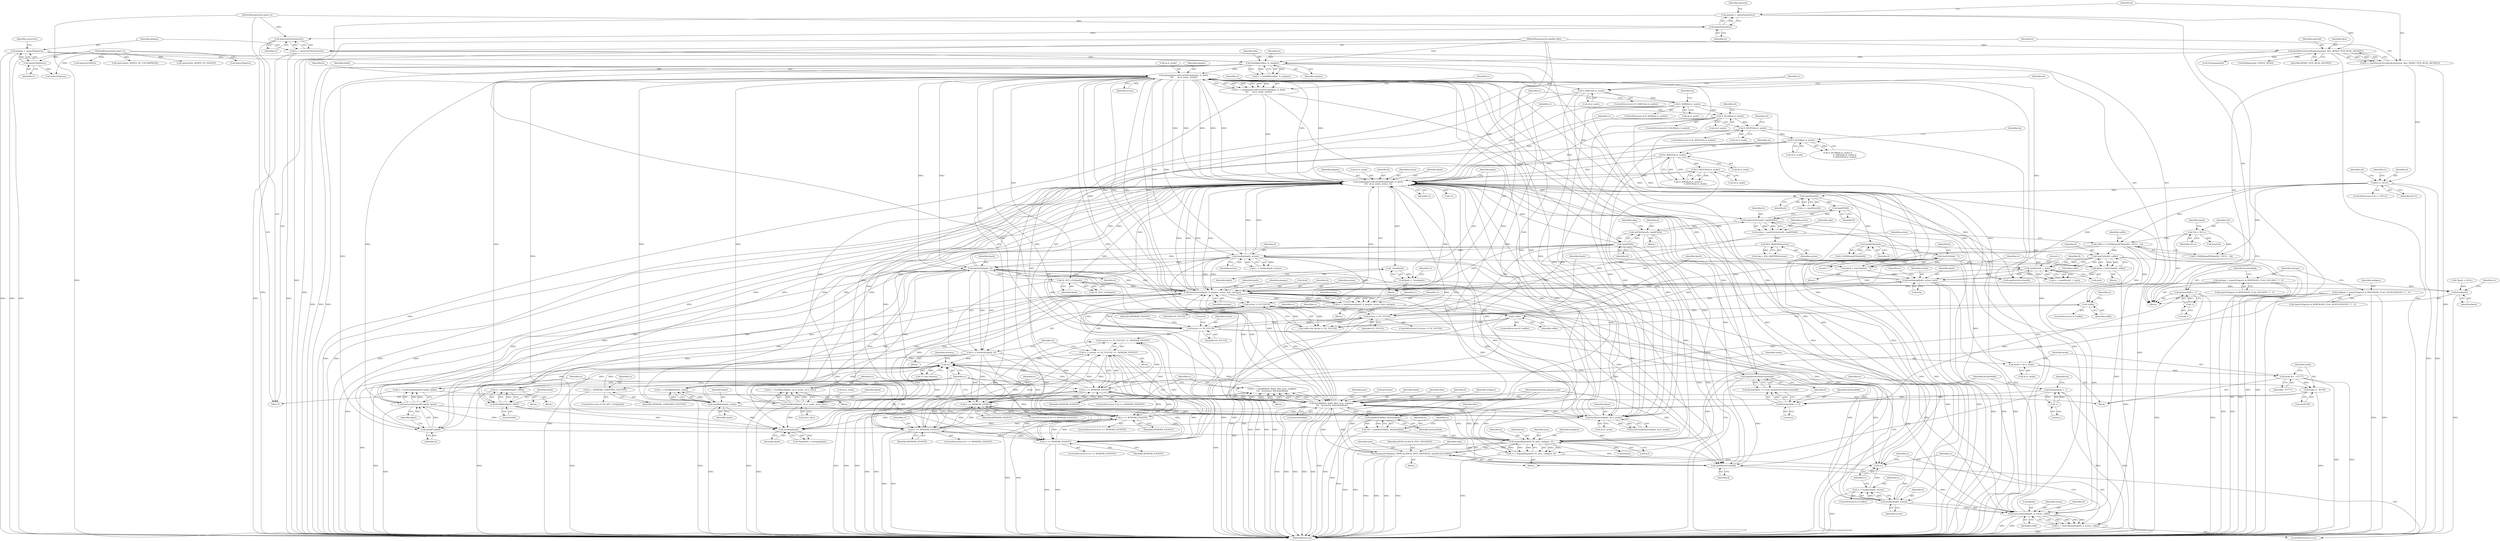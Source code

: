 digraph "0_rpm_404ef011c300207cdb1e531670384564aae04bdc_1@API" {
"1000588" [label="(Call,_free(fpath))"];
"1000577" [label="(Call,rpmpluginsCallFsmFilePost(plugins, fi, fpath,\n\t\t\t\t  sb.st_mode, action, rc))"];
"1000480" [label="(Call,fsmSetmeta(fpath, fi, plugins, action, &sb, nofcaps))"];
"1000288" [label="(Call,rpmpluginsCallFsmFilePre(plugins, fi, fpath,\n\t\t\t\t      sb.st_mode, action))"];
"1000211" [label="(Call,fsmMkdirs(files, fs, plugins))"];
"1000133" [label="(Call,rpmfiNewArchiveReader(payload, files, RPMFI_ITER_READ_ARCHIVE))"];
"1000126" [label="(Call,payload = rpmtePayload(te))"];
"1000128" [label="(Call,rpmtePayload(te))"];
"1000120" [label="(MethodParameterIn,rpmte te)"];
"1000121" [label="(MethodParameterIn,rpmfiles files)"];
"1000138" [label="(Call,fs = rpmteGetFileStates(te))"];
"1000140" [label="(Call,rpmteGetFileStates(te))"];
"1000143" [label="(Call,plugins = rpmtsPlugins(ts))"];
"1000145" [label="(Call,rpmtsPlugins(ts))"];
"1000119" [label="(MethodParameterIn,rpmts ts)"];
"1000273" [label="(Call,rpmfiStat(fi, 1, &sb))"];
"1000268" [label="(Call,fsmFsPath(fi, \"\"))"];
"1000250" [label="(Call,rpmfiFMode(fi))"];
"1000240" [label="(Call,rpmfiFX(fi))"];
"1000221" [label="(Call,rpmfiNext(fi))"];
"1000193" [label="(Call,fi == NULL)"];
"1000131" [label="(Call,fi = rpmfiNewArchiveReader(payload, files, RPMFI_ITER_READ_ARCHIVE))"];
"1000261" [label="(Call,fsmFsPath(fi, suffix))"];
"1000246" [label="(Call,suffix = S_ISDIR(rpmfiFMode(fi)) ? NULL : tid)"];
"1000184" [label="(Call,*tid = NULL)"];
"1000278" [label="(Call,fsmDebug(fpath, action, &sb))"];
"1000259" [label="(Call,fpath = fsmFsPath(fi, suffix))"];
"1000266" [label="(Call,fpath = fsmFsPath(fi, \"\"))"];
"1000255" [label="(Call,action != FA_TOUCH)"];
"1000244" [label="(Call,XFA_SKIPPING(action))"];
"1000236" [label="(Call,action = rpmfsGetAction(fs, rpmfiFX(fi)))"];
"1000238" [label="(Call,rpmfsGetAction(fs, rpmfiFX(fi)))"];
"1000304" [label="(Call,setFileState(fs, rpmfiFX(fi)))"];
"1000306" [label="(Call,rpmfiFX(fi))"];
"1000527" [label="(Call,action != FA_TOUCH)"];
"1000339" [label="(Call,action == FA_TOUCH)"];
"1000322" [label="(Call,fsmBackup(fi, action))"];
"1000393" [label="(Call,fsmMkdir(fpath, mode))"];
"1000331" [label="(Call,fsmVerify(fpath, fi))"];
"1000388" [label="(Call,mode |=  00700)"];
"1000385" [label="(Call,mode &= ~07777)"];
"1000380" [label="(Call,mode = sb.st_mode)"];
"1000369" [label="(Call,S_ISDIR(sb.st_mode))"];
"1000345" [label="(Call,S_ISREG(sb.st_mode))"];
"1000467" [label="(Call,IS_DEV_LOG(fpath))"];
"1000410" [label="(Call,fsmSymlink(rpmfiFLink(fi), fpath))"];
"1000411" [label="(Call,rpmfiFLink(fi))"];
"1000428" [label="(Call,fsmMkfifo(fpath, 0000))"];
"1000455" [label="(Call,fsmMknod(fpath, sb.st_mode, sb.st_rdev))"];
"1000439" [label="(Call,S_ISBLK(sb.st_mode))"];
"1000434" [label="(Call,S_ISCHR(sb.st_mode))"];
"1000416" [label="(Call,S_ISFIFO(sb.st_mode))"];
"1000398" [label="(Call,S_ISLNK(sb.st_mode))"];
"1000443" [label="(Call,S_ISSOCK(sb.st_mode))"];
"1000357" [label="(Call,fsmMkfile(fi, fpath, files, psm, nodigest,\n\t\t\t\t   &setmeta, &firsthardlink))"];
"1000500" [label="(Call,rpmfilesFN(files, firsthardlink))"];
"1000491" [label="(Call,firsthardlink >= 0)"];
"1000177" [label="(Call,firsthardlink = -1)"];
"1000179" [label="(Call,-1)"];
"1000511" [label="(Call,firsthardlink = -1)"];
"1000513" [label="(Call,-1)"];
"1000543" [label="(Call,rpmpsmNotify(psm, RPMCALLBACK_INST_PROGRESS, rpmfiArchiveTell(fi)))"];
"1000505" [label="(Call,expandRegular(fi, fn, psm, nodigest, 0))"];
"1000494" [label="(Call,rpmfiArchiveHasContent(fi))"];
"1000498" [label="(Call,*fn = rpmfilesFN(files, firsthardlink))"];
"1000122" [label="(MethodParameterIn,rpmpsm psm)"];
"1000157" [label="(Call,nodigest = (rpmtsFlags(ts) & RPMTRANS_FLAG_NOFILEDIGEST) ? 1 : 0)"];
"1000546" [label="(Call,rpmfiArchiveTell(fi))"];
"1000167" [label="(Call,nofcaps = (rpmtsFlags(ts) & RPMTRANS_FLAG_NOCAPS) ? 1 : 0)"];
"1000556" [label="(Call,fsmBackup(fi, action))"];
"1000564" [label="(Call,fsmCommit(&fpath, fi, action, suffix))"];
"1000326" [label="(Call,!suffix)"];
"1000317" [label="(Call,!suffix)"];
"1000533" [label="(Call,fsmRemove(fpath, sb.st_mode))"];
"1000575" [label="(Call,xstrdup(fpath))"];
"1000562" [label="(Call,rc = fsmCommit(&fpath, fi, action, suffix))"];
"1000286" [label="(Call,rc = rpmpluginsCallFsmFilePre(plugins, fi, fpath,\n\t\t\t\t      sb.st_mode, action))"];
"1000478" [label="(Call,rc = fsmSetmeta(fpath, fi, plugins, action, &sb, nofcaps))"];
"1000474" [label="(Call,!rc)"];
"1000355" [label="(Call,rc = fsmMkfile(fi, fpath, files, psm, nodigest,\n\t\t\t\t   &setmeta, &firsthardlink))"];
"1000375" [label="(Call,rc == RPMERR_ENOENT)"];
"1000329" [label="(Call,rc = fsmVerify(fpath, fi))"];
"1000336" [label="(Call,rc = (action == FA_TOUCH) ? 0 : RPMERR_ENOENT)"];
"1000351" [label="(Call,rc == RPMERR_ENOENT)"];
"1000422" [label="(Call,rc == RPMERR_ENOENT)"];
"1000404" [label="(Call,rc == RPMERR_ENOENT)"];
"1000449" [label="(Call,rc == RPMERR_ENOENT)"];
"1000426" [label="(Call,rc = fsmMkfifo(fpath, 0000))"];
"1000408" [label="(Call,rc = fsmSymlink(rpmfiFLink(fi), fpath))"];
"1000391" [label="(Call,rc = fsmMkdir(fpath, mode))"];
"1000469" [label="(Call,rc = RPMERR_UNKNOWN_FILETYPE)"];
"1000453" [label="(Call,rc = fsmMknod(fpath, sb.st_mode, sb.st_rdev))"];
"1000503" [label="(Call,rc = expandRegular(fi, fn, psm, nodigest, 0))"];
"1000560" [label="(Call,!rc)"];
"1000554" [label="(Call,rc = fsmBackup(fi, action))"];
"1000586" [label="(Call,fpath = _free(fpath))"];
"1000613" [label="(Call,free(fpath))"];
"1000321" [label="(Identifier,rc)"];
"1000481" [label="(Identifier,fpath)"];
"1000343" [label="(Identifier,RPMERR_ENOENT)"];
"1000218" [label="(Block,)"];
"1000571" [label="(Identifier,rc)"];
"1000438" [label="(Call,S_ISBLK(sb.st_mode) ||\n                       S_ISSOCK(sb.st_mode))"];
"1000127" [label="(Identifier,payload)"];
"1000441" [label="(Identifier,sb)"];
"1000501" [label="(Identifier,files)"];
"1000217" [label="(Identifier,rc)"];
"1000577" [label="(Call,rpmpluginsCallFsmFilePost(plugins, fi, fpath,\n\t\t\t\t  sb.st_mode, action, rc))"];
"1000189" [label="(Call,*fpath = NULL)"];
"1000192" [label="(ControlStructure,if (fi == NULL))"];
"1000408" [label="(Call,rc = fsmSymlink(rpmfiFLink(fi), fpath))"];
"1000495" [label="(Identifier,fi)"];
"1000326" [label="(Call,!suffix)"];
"1000209" [label="(Call,rc = fsmMkdirs(files, fs, plugins))"];
"1000407" [label="(Block,)"];
"1000195" [label="(Identifier,NULL)"];
"1000398" [label="(Call,S_ISLNK(sb.st_mode))"];
"1000429" [label="(Identifier,fpath)"];
"1000613" [label="(Call,free(fpath))"];
"1000134" [label="(Identifier,payload)"];
"1000443" [label="(Call,S_ISSOCK(sb.st_mode))"];
"1000287" [label="(Identifier,rc)"];
"1000244" [label="(Call,XFA_SKIPPING(action))"];
"1000249" [label="(Call,S_ISDIR(rpmfiFMode(fi)))"];
"1000412" [label="(Identifier,fi)"];
"1000140" [label="(Call,rpmteGetFileStates(te))"];
"1000468" [label="(Identifier,fpath)"];
"1000240" [label="(Call,rpmfiFX(fi))"];
"1000405" [label="(Identifier,rc)"];
"1000361" [label="(Identifier,psm)"];
"1000585" [label="(Identifier,rc)"];
"1000336" [label="(Call,rc = (action == FA_TOUCH) ? 0 : RPMERR_ENOENT)"];
"1000452" [label="(Block,)"];
"1000425" [label="(Block,)"];
"1000454" [label="(Identifier,rc)"];
"1000327" [label="(Identifier,suffix)"];
"1000565" [label="(Call,&fpath)"];
"1000616" [label="(Identifier,rc)"];
"1000335" [label="(Block,)"];
"1000416" [label="(Call,S_ISFIFO(sb.st_mode))"];
"1000514" [label="(Literal,1)"];
"1000329" [label="(Call,rc = fsmVerify(fpath, fi))"];
"1000190" [label="(Identifier,fpath)"];
"1000544" [label="(Identifier,psm)"];
"1000506" [label="(Identifier,fi)"];
"1000342" [label="(Literal,0)"];
"1000375" [label="(Call,rc == RPMERR_ENOENT)"];
"1000494" [label="(Call,rpmfiArchiveHasContent(fi))"];
"1000436" [label="(Identifier,sb)"];
"1000404" [label="(Call,rc == RPMERR_ENOENT)"];
"1000119" [label="(MethodParameterIn,rpmts ts)"];
"1000275" [label="(Literal,1)"];
"1000535" [label="(Call,sb.st_mode)"];
"1000316" [label="(ControlStructure,if (!suffix))"];
"1000357" [label="(Call,fsmMkfile(fi, fpath, files, psm, nodigest,\n\t\t\t\t   &setmeta, &firsthardlink))"];
"1000355" [label="(Call,rc = fsmMkfile(fi, fpath, files, psm, nodigest,\n\t\t\t\t   &setmeta, &firsthardlink))"];
"1000476" [label="(Identifier,setmeta)"];
"1000483" [label="(Identifier,plugins)"];
"1000129" [label="(Identifier,te)"];
"1000193" [label="(Call,fi == NULL)"];
"1000516" [label="(Identifier,fn)"];
"1000568" [label="(Identifier,action)"];
"1000493" [label="(Literal,0)"];
"1000440" [label="(Call,sb.st_mode)"];
"1000453" [label="(Call,rc = fsmMknod(fpath, sb.st_mode, sb.st_rdev))"];
"1000474" [label="(Call,!rc)"];
"1000430" [label="(Literal,0000)"];
"1000213" [label="(Identifier,fs)"];
"1000385" [label="(Call,mode &= ~07777)"];
"1000399" [label="(Call,sb.st_mode)"];
"1000371" [label="(Identifier,sb)"];
"1000128" [label="(Call,rpmtePayload(te))"];
"1000485" [label="(Call,&sb)"];
"1000310" [label="(Identifier,skip)"];
"1000333" [label="(Identifier,fi)"];
"1000421" [label="(ControlStructure,if (rc == RPMERR_ENOENT))"];
"1000611" [label="(Call,free(tid))"];
"1000198" [label="(Identifier,rc)"];
"1000529" [label="(Identifier,FA_TOUCH)"];
"1000445" [label="(Identifier,sb)"];
"1000272" [label="(Identifier,rc)"];
"1000248" [label="(Call,S_ISDIR(rpmfiFMode(fi)) ? NULL : tid)"];
"1000559" [label="(ControlStructure,if (!rc))"];
"1000246" [label="(Call,suffix = S_ISDIR(rpmfiFMode(fi)) ? NULL : tid)"];
"1000397" [label="(ControlStructure,if (S_ISLNK(sb.st_mode)))"];
"1000262" [label="(Identifier,fi)"];
"1000477" [label="(Block,)"];
"1000380" [label="(Call,mode = sb.st_mode)"];
"1000545" [label="(Identifier,RPMCALLBACK_INST_PROGRESS)"];
"1000126" [label="(Call,payload = rpmtePayload(te))"];
"1000290" [label="(Identifier,fi)"];
"1000135" [label="(Identifier,files)"];
"1000194" [label="(Identifier,fi)"];
"1000561" [label="(Identifier,rc)"];
"1000180" [label="(Literal,1)"];
"1000533" [label="(Call,fsmRemove(fpath, sb.st_mode))"];
"1000556" [label="(Call,fsmBackup(fi, action))"];
"1000284" [label="(Identifier,rc)"];
"1000268" [label="(Call,fsmFsPath(fi, \"\"))"];
"1000614" [label="(Identifier,fpath)"];
"1000400" [label="(Identifier,sb)"];
"1000552" [label="(ControlStructure,if (suffix))"];
"1000322" [label="(Call,fsmBackup(fi, action))"];
"1000346" [label="(Call,sb.st_mode)"];
"1000251" [label="(Identifier,fi)"];
"1000161" [label="(Call,rpmtsFlags(ts))"];
"1000259" [label="(Call,fpath = fsmFsPath(fi, suffix))"];
"1000124" [label="(Block,)"];
"1000237" [label="(Identifier,action)"];
"1000575" [label="(Call,xstrdup(fpath))"];
"1000578" [label="(Identifier,plugins)"];
"1000451" [label="(Identifier,RPMERR_ENOENT)"];
"1000403" [label="(ControlStructure,if (rc == RPMERR_ENOENT))"];
"1000332" [label="(Identifier,fpath)"];
"1000546" [label="(Call,rpmfiArchiveTell(fi))"];
"1000207" [label="(Call,rpmtsGetTid(ts))"];
"1000527" [label="(Call,action != FA_TOUCH)"];
"1000531" [label="(Call,(void) fsmRemove(fpath, sb.st_mode))"];
"1000433" [label="(Call,S_ISCHR(sb.st_mode) ||\n                       S_ISBLK(sb.st_mode) ||\n                       S_ISSOCK(sb.st_mode))"];
"1000256" [label="(Identifier,action)"];
"1000386" [label="(Identifier,mode)"];
"1000120" [label="(MethodParameterIn,rpmte te)"];
"1000131" [label="(Call,fi = rpmfiNewArchiveReader(payload, files, RPMFI_ITER_READ_ARCHIVE))"];
"1000295" [label="(Identifier,action)"];
"1000352" [label="(Identifier,rc)"];
"1000157" [label="(Call,nodigest = (rpmtsFlags(ts) & RPMTRANS_FLAG_NOFILEDIGEST) ? 1 : 0)"];
"1000297" [label="(Identifier,rc)"];
"1000469" [label="(Call,rc = RPMERR_UNKNOWN_FILETYPE)"];
"1000391" [label="(Call,rc = fsmMkdir(fpath, mode))"];
"1000354" [label="(Block,)"];
"1000507" [label="(Identifier,fn)"];
"1000581" [label="(Call,sb.st_mode)"];
"1000266" [label="(Call,fpath = fsmFsPath(fi, \"\"))"];
"1000324" [label="(Identifier,action)"];
"1000490" [label="(Call,firsthardlink >= 0 && rpmfiArchiveHasContent(fi))"];
"1000562" [label="(Call,rc = fsmCommit(&fpath, fi, action, suffix))"];
"1000276" [label="(Call,&sb)"];
"1000325" [label="(ControlStructure,if (!suffix))"];
"1000449" [label="(Call,rc == RPMERR_ENOENT)"];
"1000503" [label="(Call,rc = expandRegular(fi, fn, psm, nodigest, 0))"];
"1000338" [label="(Call,(action == FA_TOUCH) ? 0 : RPMERR_ENOENT)"];
"1000543" [label="(Call,rpmpsmNotify(psm, RPMCALLBACK_INST_PROGRESS, rpmfiArchiveTell(fi)))"];
"1000236" [label="(Call,action = rpmfsGetAction(fs, rpmfiFX(fi)))"];
"1000344" [label="(ControlStructure,if (S_ISREG(sb.st_mode)))"];
"1000317" [label="(Call,!suffix)"];
"1000457" [label="(Call,sb.st_mode)"];
"1000363" [label="(Call,&setmeta)"];
"1000528" [label="(Identifier,action)"];
"1000586" [label="(Call,fpath = _free(fpath))"];
"1000222" [label="(Identifier,fi)"];
"1000280" [label="(Identifier,action)"];
"1000347" [label="(Identifier,sb)"];
"1000122" [label="(MethodParameterIn,rpmpsm psm)"];
"1000144" [label="(Identifier,plugins)"];
"1000448" [label="(ControlStructure,if (rc == RPMERR_ENOENT))"];
"1000455" [label="(Call,fsmMknod(fpath, sb.st_mode, sb.st_rdev))"];
"1000579" [label="(Identifier,fi)"];
"1000594" [label="(Call,fdOp(payload, FDSTAT_READ))"];
"1000465" [label="(ControlStructure,if (!IS_DEV_LOG(fpath)))"];
"1000255" [label="(Call,action != FA_TOUCH)"];
"1000269" [label="(Identifier,fi)"];
"1000350" [label="(ControlStructure,if (rc == RPMERR_ENOENT))"];
"1000274" [label="(Identifier,fi)"];
"1000133" [label="(Call,rpmfiNewArchiveReader(payload, files, RPMFI_ITER_READ_ARCHIVE))"];
"1000499" [label="(Identifier,fn)"];
"1000423" [label="(Identifier,rc)"];
"1000286" [label="(Call,rc = rpmpluginsCallFsmFilePre(plugins, fi, fpath,\n\t\t\t\t      sb.st_mode, action))"];
"1000328" [label="(Block,)"];
"1000138" [label="(Call,fs = rpmteGetFileStates(te))"];
"1000550" [label="(Identifier,skip)"];
"1000337" [label="(Identifier,rc)"];
"1000219" [label="(Call,rc = rpmfiNext(fi))"];
"1000221" [label="(Call,rpmfiNext(fi))"];
"1000382" [label="(Call,sb.st_mode)"];
"1000242" [label="(Call,skip = XFA_SKIPPING(action))"];
"1000168" [label="(Identifier,nofcaps)"];
"1000214" [label="(Identifier,plugins)"];
"1000563" [label="(Identifier,rc)"];
"1000377" [label="(Identifier,RPMERR_ENOENT)"];
"1000304" [label="(Call,setFileState(fs, rpmfiFX(fi)))"];
"1000450" [label="(Identifier,rc)"];
"1000591" [label="(Call,rpmtsOp(ts, RPMTS_OP_UNCOMPRESS))"];
"1000424" [label="(Identifier,RPMERR_ENOENT)"];
"1000598" [label="(Call,rpmtsOp(ts, RPMTS_OP_DIGEST))"];
"1000331" [label="(Call,fsmVerify(fpath, fi))"];
"1000169" [label="(Call,(rpmtsFlags(ts) & RPMTRANS_FLAG_NOCAPS) ? 1 : 0)"];
"1000351" [label="(Call,rc == RPMERR_ENOENT)"];
"1000491" [label="(Call,firsthardlink >= 0)"];
"1000238" [label="(Call,rpmfsGetAction(fs, rpmfiFX(fi)))"];
"1000323" [label="(Identifier,fi)"];
"1000588" [label="(Call,_free(fpath))"];
"1000132" [label="(Identifier,fi)"];
"1000510" [label="(Literal,0)"];
"1000178" [label="(Identifier,firsthardlink)"];
"1000410" [label="(Call,fsmSymlink(rpmfiFLink(fi), fpath))"];
"1000307" [label="(Identifier,fi)"];
"1000460" [label="(Call,sb.st_rdev)"];
"1000525" [label="(Call,suffix && (action != FA_TOUCH))"];
"1000482" [label="(Identifier,fi)"];
"1000177" [label="(Call,firsthardlink = -1)"];
"1000212" [label="(Identifier,files)"];
"1000291" [label="(Identifier,fpath)"];
"1000330" [label="(Identifier,rc)"];
"1000261" [label="(Call,fsmFsPath(fi, suffix))"];
"1000171" [label="(Call,rpmtsFlags(ts))"];
"1000406" [label="(Identifier,RPMERR_ENOENT)"];
"1000136" [label="(Identifier,RPMFI_ITER_READ_ARCHIVE)"];
"1000292" [label="(Call,sb.st_mode)"];
"1000340" [label="(Identifier,action)"];
"1000186" [label="(Identifier,NULL)"];
"1000390" [label="(Literal,00700)"];
"1000365" [label="(Call,&firsthardlink)"];
"1000411" [label="(Call,rpmfiFLink(fi))"];
"1000359" [label="(Identifier,fpath)"];
"1000389" [label="(Identifier,mode)"];
"1000239" [label="(Identifier,fs)"];
"1000572" [label="(Call,*failedFile = xstrdup(fpath))"];
"1000305" [label="(Identifier,fs)"];
"1000258" [label="(Block,)"];
"1000369" [label="(Call,S_ISDIR(sb.st_mode))"];
"1000444" [label="(Call,sb.st_mode)"];
"1000179" [label="(Call,-1)"];
"1000271" [label="(Call,rc = rpmfiStat(fi, 1, &sb))"];
"1000318" [label="(Identifier,suffix)"];
"1000243" [label="(Identifier,skip)"];
"1000341" [label="(Identifier,FA_TOUCH)"];
"1000502" [label="(Identifier,firsthardlink)"];
"1000617" [label="(MethodReturn,int)"];
"1000393" [label="(Call,fsmMkdir(fpath, mode))"];
"1000554" [label="(Call,rc = fsmBackup(fi, action))"];
"1000368" [label="(ControlStructure,if (S_ISDIR(sb.st_mode)))"];
"1000360" [label="(Identifier,files)"];
"1000480" [label="(Call,fsmSetmeta(fpath, fi, plugins, action, &sb, nofcaps))"];
"1000306" [label="(Call,rpmfiFX(fi))"];
"1000211" [label="(Call,fsmMkdirs(files, fs, plugins))"];
"1000609" [label="(Call,Fclose(payload))"];
"1000434" [label="(Call,S_ISCHR(sb.st_mode))"];
"1000387" [label="(Identifier,~07777)"];
"1000413" [label="(Identifier,fpath)"];
"1000508" [label="(Identifier,psm)"];
"1000534" [label="(Identifier,fpath)"];
"1000478" [label="(Call,rc = fsmSetmeta(fpath, fi, plugins, action, &sb, nofcaps))"];
"1000289" [label="(Identifier,plugins)"];
"1000254" [label="(ControlStructure,if (action != FA_TOUCH))"];
"1000466" [label="(Call,!IS_DEV_LOG(fpath))"];
"1000139" [label="(Identifier,fs)"];
"1000567" [label="(Identifier,fi)"];
"1000511" [label="(Call,firsthardlink = -1)"];
"1000376" [label="(Identifier,rc)"];
"1000557" [label="(Identifier,fi)"];
"1000378" [label="(Block,)"];
"1000358" [label="(Identifier,fi)"];
"1000247" [label="(Identifier,suffix)"];
"1000515" [label="(Call,free(fn))"];
"1000339" [label="(Call,action == FA_TOUCH)"];
"1000388" [label="(Call,mode |=  00700)"];
"1000345" [label="(Call,S_ISREG(sb.st_mode))"];
"1000409" [label="(Identifier,rc)"];
"1000121" [label="(MethodParameterIn,rpmfiles files)"];
"1000484" [label="(Identifier,action)"];
"1000203" [label="(Identifier,tid)"];
"1000576" [label="(Identifier,fpath)"];
"1000500" [label="(Call,rpmfilesFN(files, firsthardlink))"];
"1000263" [label="(Identifier,suffix)"];
"1000605" [label="(Call,rpmfiArchiveClose(fi))"];
"1000356" [label="(Identifier,rc)"];
"1000555" [label="(Identifier,rc)"];
"1000475" [label="(Identifier,rc)"];
"1000374" [label="(ControlStructure,if (rc == RPMERR_ENOENT))"];
"1000428" [label="(Call,fsmMkfifo(fpath, 0000))"];
"1000167" [label="(Call,nofcaps = (rpmtsFlags(ts) & RPMTRANS_FLAG_NOCAPS) ? 1 : 0)"];
"1000141" [label="(Identifier,te)"];
"1000415" [label="(ControlStructure,if (S_ISFIFO(sb.st_mode)))"];
"1000353" [label="(Identifier,RPMERR_ENOENT)"];
"1000558" [label="(Identifier,action)"];
"1000260" [label="(Identifier,fpath)"];
"1000370" [label="(Call,sb.st_mode)"];
"1000456" [label="(Identifier,fpath)"];
"1000362" [label="(Identifier,nodigest)"];
"1000320" [label="(Call,rc = fsmBackup(fi, action))"];
"1000395" [label="(Identifier,mode)"];
"1000547" [label="(Identifier,fi)"];
"1000146" [label="(Identifier,ts)"];
"1000394" [label="(Identifier,fpath)"];
"1000504" [label="(Identifier,rc)"];
"1000518" [label="(Identifier,rc)"];
"1000158" [label="(Identifier,nodigest)"];
"1000279" [label="(Identifier,fpath)"];
"1000241" [label="(Identifier,fi)"];
"1000184" [label="(Call,*tid = NULL)"];
"1000257" [label="(Identifier,FA_TOUCH)"];
"1000473" [label="(Call,!rc && setmeta)"];
"1000245" [label="(Identifier,action)"];
"1000143" [label="(Call,plugins = rpmtsPlugins(ts))"];
"1000492" [label="(Identifier,firsthardlink)"];
"1000584" [label="(Identifier,action)"];
"1000589" [label="(Identifier,fpath)"];
"1000426" [label="(Call,rc = fsmMkfifo(fpath, 0000))"];
"1000560" [label="(Call,!rc)"];
"1000278" [label="(Call,fsmDebug(fpath, action, &sb))"];
"1000467" [label="(Call,IS_DEV_LOG(fpath))"];
"1000150" [label="(Identifier,saveerrno)"];
"1000270" [label="(Literal,\"\")"];
"1000288" [label="(Call,rpmpluginsCallFsmFilePre(plugins, fi, fpath,\n\t\t\t\t      sb.st_mode, action))"];
"1000273" [label="(Call,rpmfiStat(fi, 1, &sb))"];
"1000422" [label="(Call,rc == RPMERR_ENOENT)"];
"1000487" [label="(Identifier,nofcaps)"];
"1000185" [label="(Identifier,tid)"];
"1000471" [label="(Identifier,RPMERR_UNKNOWN_FILETYPE)"];
"1000496" [label="(Block,)"];
"1000439" [label="(Call,S_ISBLK(sb.st_mode))"];
"1000145" [label="(Call,rpmtsPlugins(ts))"];
"1000505" [label="(Call,expandRegular(fi, fn, psm, nodigest, 0))"];
"1000542" [label="(Block,)"];
"1000564" [label="(Call,fsmCommit(&fpath, fi, action, suffix))"];
"1000418" [label="(Identifier,sb)"];
"1000509" [label="(Identifier,nodigest)"];
"1000435" [label="(Call,sb.st_mode)"];
"1000381" [label="(Identifier,mode)"];
"1000216" [label="(Call,!rc)"];
"1000267" [label="(Identifier,fpath)"];
"1000417" [label="(Call,sb.st_mode)"];
"1000303" [label="(Block,)"];
"1000513" [label="(Call,-1)"];
"1000159" [label="(Call,(rpmtsFlags(ts) & RPMTRANS_FLAG_NOFILEDIGEST) ? 1 : 0)"];
"1000479" [label="(Identifier,rc)"];
"1000587" [label="(Identifier,fpath)"];
"1000427" [label="(Identifier,rc)"];
"1000498" [label="(Call,*fn = rpmfilesFN(files, firsthardlink))"];
"1000250" [label="(Call,rpmfiFMode(fi))"];
"1000281" [label="(Call,&sb)"];
"1000392" [label="(Identifier,rc)"];
"1000512" [label="(Identifier,firsthardlink)"];
"1000265" [label="(Block,)"];
"1000569" [label="(Identifier,suffix)"];
"1000470" [label="(Identifier,rc)"];
"1000580" [label="(Identifier,fpath)"];
"1000588" -> "1000586"  [label="AST: "];
"1000588" -> "1000589"  [label="CFG: "];
"1000589" -> "1000588"  [label="AST: "];
"1000586" -> "1000588"  [label="CFG: "];
"1000588" -> "1000586"  [label="DDG: "];
"1000577" -> "1000588"  [label="DDG: "];
"1000577" -> "1000218"  [label="AST: "];
"1000577" -> "1000585"  [label="CFG: "];
"1000578" -> "1000577"  [label="AST: "];
"1000579" -> "1000577"  [label="AST: "];
"1000580" -> "1000577"  [label="AST: "];
"1000581" -> "1000577"  [label="AST: "];
"1000584" -> "1000577"  [label="AST: "];
"1000585" -> "1000577"  [label="AST: "];
"1000587" -> "1000577"  [label="CFG: "];
"1000577" -> "1000617"  [label="DDG: "];
"1000577" -> "1000617"  [label="DDG: "];
"1000577" -> "1000617"  [label="DDG: "];
"1000577" -> "1000617"  [label="DDG: "];
"1000577" -> "1000216"  [label="DDG: "];
"1000577" -> "1000221"  [label="DDG: "];
"1000577" -> "1000288"  [label="DDG: "];
"1000577" -> "1000288"  [label="DDG: "];
"1000480" -> "1000577"  [label="DDG: "];
"1000480" -> "1000577"  [label="DDG: "];
"1000480" -> "1000577"  [label="DDG: "];
"1000480" -> "1000577"  [label="DDG: "];
"1000288" -> "1000577"  [label="DDG: "];
"1000288" -> "1000577"  [label="DDG: "];
"1000288" -> "1000577"  [label="DDG: "];
"1000288" -> "1000577"  [label="DDG: "];
"1000288" -> "1000577"  [label="DDG: "];
"1000331" -> "1000577"  [label="DDG: "];
"1000331" -> "1000577"  [label="DDG: "];
"1000505" -> "1000577"  [label="DDG: "];
"1000306" -> "1000577"  [label="DDG: "];
"1000494" -> "1000577"  [label="DDG: "];
"1000546" -> "1000577"  [label="DDG: "];
"1000322" -> "1000577"  [label="DDG: "];
"1000322" -> "1000577"  [label="DDG: "];
"1000411" -> "1000577"  [label="DDG: "];
"1000556" -> "1000577"  [label="DDG: "];
"1000556" -> "1000577"  [label="DDG: "];
"1000357" -> "1000577"  [label="DDG: "];
"1000357" -> "1000577"  [label="DDG: "];
"1000564" -> "1000577"  [label="DDG: "];
"1000564" -> "1000577"  [label="DDG: "];
"1000393" -> "1000577"  [label="DDG: "];
"1000467" -> "1000577"  [label="DDG: "];
"1000410" -> "1000577"  [label="DDG: "];
"1000533" -> "1000577"  [label="DDG: "];
"1000533" -> "1000577"  [label="DDG: "];
"1000575" -> "1000577"  [label="DDG: "];
"1000428" -> "1000577"  [label="DDG: "];
"1000455" -> "1000577"  [label="DDG: "];
"1000455" -> "1000577"  [label="DDG: "];
"1000369" -> "1000577"  [label="DDG: "];
"1000439" -> "1000577"  [label="DDG: "];
"1000434" -> "1000577"  [label="DDG: "];
"1000416" -> "1000577"  [label="DDG: "];
"1000345" -> "1000577"  [label="DDG: "];
"1000398" -> "1000577"  [label="DDG: "];
"1000443" -> "1000577"  [label="DDG: "];
"1000527" -> "1000577"  [label="DDG: "];
"1000339" -> "1000577"  [label="DDG: "];
"1000562" -> "1000577"  [label="DDG: "];
"1000286" -> "1000577"  [label="DDG: "];
"1000478" -> "1000577"  [label="DDG: "];
"1000474" -> "1000577"  [label="DDG: "];
"1000503" -> "1000577"  [label="DDG: "];
"1000560" -> "1000577"  [label="DDG: "];
"1000577" -> "1000605"  [label="DDG: "];
"1000480" -> "1000478"  [label="AST: "];
"1000480" -> "1000487"  [label="CFG: "];
"1000481" -> "1000480"  [label="AST: "];
"1000482" -> "1000480"  [label="AST: "];
"1000483" -> "1000480"  [label="AST: "];
"1000484" -> "1000480"  [label="AST: "];
"1000485" -> "1000480"  [label="AST: "];
"1000487" -> "1000480"  [label="AST: "];
"1000478" -> "1000480"  [label="CFG: "];
"1000480" -> "1000617"  [label="DDG: "];
"1000480" -> "1000617"  [label="DDG: "];
"1000480" -> "1000273"  [label="DDG: "];
"1000480" -> "1000478"  [label="DDG: "];
"1000480" -> "1000478"  [label="DDG: "];
"1000480" -> "1000478"  [label="DDG: "];
"1000480" -> "1000478"  [label="DDG: "];
"1000480" -> "1000478"  [label="DDG: "];
"1000480" -> "1000478"  [label="DDG: "];
"1000288" -> "1000480"  [label="DDG: "];
"1000288" -> "1000480"  [label="DDG: "];
"1000288" -> "1000480"  [label="DDG: "];
"1000288" -> "1000480"  [label="DDG: "];
"1000393" -> "1000480"  [label="DDG: "];
"1000467" -> "1000480"  [label="DDG: "];
"1000331" -> "1000480"  [label="DDG: "];
"1000331" -> "1000480"  [label="DDG: "];
"1000410" -> "1000480"  [label="DDG: "];
"1000428" -> "1000480"  [label="DDG: "];
"1000455" -> "1000480"  [label="DDG: "];
"1000357" -> "1000480"  [label="DDG: "];
"1000357" -> "1000480"  [label="DDG: "];
"1000411" -> "1000480"  [label="DDG: "];
"1000306" -> "1000480"  [label="DDG: "];
"1000322" -> "1000480"  [label="DDG: "];
"1000322" -> "1000480"  [label="DDG: "];
"1000339" -> "1000480"  [label="DDG: "];
"1000278" -> "1000480"  [label="DDG: "];
"1000167" -> "1000480"  [label="DDG: "];
"1000480" -> "1000527"  [label="DDG: "];
"1000480" -> "1000533"  [label="DDG: "];
"1000480" -> "1000546"  [label="DDG: "];
"1000480" -> "1000556"  [label="DDG: "];
"1000480" -> "1000564"  [label="DDG: "];
"1000480" -> "1000575"  [label="DDG: "];
"1000288" -> "1000286"  [label="AST: "];
"1000288" -> "1000295"  [label="CFG: "];
"1000289" -> "1000288"  [label="AST: "];
"1000290" -> "1000288"  [label="AST: "];
"1000291" -> "1000288"  [label="AST: "];
"1000292" -> "1000288"  [label="AST: "];
"1000295" -> "1000288"  [label="AST: "];
"1000286" -> "1000288"  [label="CFG: "];
"1000288" -> "1000286"  [label="DDG: "];
"1000288" -> "1000286"  [label="DDG: "];
"1000288" -> "1000286"  [label="DDG: "];
"1000288" -> "1000286"  [label="DDG: "];
"1000288" -> "1000286"  [label="DDG: "];
"1000211" -> "1000288"  [label="DDG: "];
"1000273" -> "1000288"  [label="DDG: "];
"1000278" -> "1000288"  [label="DDG: "];
"1000278" -> "1000288"  [label="DDG: "];
"1000288" -> "1000306"  [label="DDG: "];
"1000288" -> "1000322"  [label="DDG: "];
"1000288" -> "1000322"  [label="DDG: "];
"1000288" -> "1000331"  [label="DDG: "];
"1000288" -> "1000331"  [label="DDG: "];
"1000288" -> "1000339"  [label="DDG: "];
"1000288" -> "1000345"  [label="DDG: "];
"1000288" -> "1000357"  [label="DDG: "];
"1000288" -> "1000357"  [label="DDG: "];
"1000288" -> "1000393"  [label="DDG: "];
"1000288" -> "1000411"  [label="DDG: "];
"1000288" -> "1000410"  [label="DDG: "];
"1000288" -> "1000428"  [label="DDG: "];
"1000288" -> "1000455"  [label="DDG: "];
"1000288" -> "1000467"  [label="DDG: "];
"1000288" -> "1000494"  [label="DDG: "];
"1000288" -> "1000505"  [label="DDG: "];
"1000288" -> "1000527"  [label="DDG: "];
"1000288" -> "1000533"  [label="DDG: "];
"1000288" -> "1000533"  [label="DDG: "];
"1000288" -> "1000546"  [label="DDG: "];
"1000288" -> "1000556"  [label="DDG: "];
"1000288" -> "1000564"  [label="DDG: "];
"1000288" -> "1000575"  [label="DDG: "];
"1000211" -> "1000209"  [label="AST: "];
"1000211" -> "1000214"  [label="CFG: "];
"1000212" -> "1000211"  [label="AST: "];
"1000213" -> "1000211"  [label="AST: "];
"1000214" -> "1000211"  [label="AST: "];
"1000209" -> "1000211"  [label="CFG: "];
"1000211" -> "1000617"  [label="DDG: "];
"1000211" -> "1000617"  [label="DDG: "];
"1000211" -> "1000617"  [label="DDG: "];
"1000211" -> "1000209"  [label="DDG: "];
"1000211" -> "1000209"  [label="DDG: "];
"1000211" -> "1000209"  [label="DDG: "];
"1000133" -> "1000211"  [label="DDG: "];
"1000121" -> "1000211"  [label="DDG: "];
"1000138" -> "1000211"  [label="DDG: "];
"1000143" -> "1000211"  [label="DDG: "];
"1000211" -> "1000238"  [label="DDG: "];
"1000211" -> "1000357"  [label="DDG: "];
"1000211" -> "1000500"  [label="DDG: "];
"1000133" -> "1000131"  [label="AST: "];
"1000133" -> "1000136"  [label="CFG: "];
"1000134" -> "1000133"  [label="AST: "];
"1000135" -> "1000133"  [label="AST: "];
"1000136" -> "1000133"  [label="AST: "];
"1000131" -> "1000133"  [label="CFG: "];
"1000133" -> "1000617"  [label="DDG: "];
"1000133" -> "1000617"  [label="DDG: "];
"1000133" -> "1000131"  [label="DDG: "];
"1000133" -> "1000131"  [label="DDG: "];
"1000133" -> "1000131"  [label="DDG: "];
"1000126" -> "1000133"  [label="DDG: "];
"1000121" -> "1000133"  [label="DDG: "];
"1000133" -> "1000594"  [label="DDG: "];
"1000133" -> "1000609"  [label="DDG: "];
"1000126" -> "1000124"  [label="AST: "];
"1000126" -> "1000128"  [label="CFG: "];
"1000127" -> "1000126"  [label="AST: "];
"1000128" -> "1000126"  [label="AST: "];
"1000132" -> "1000126"  [label="CFG: "];
"1000126" -> "1000617"  [label="DDG: "];
"1000128" -> "1000126"  [label="DDG: "];
"1000128" -> "1000129"  [label="CFG: "];
"1000129" -> "1000128"  [label="AST: "];
"1000120" -> "1000128"  [label="DDG: "];
"1000128" -> "1000140"  [label="DDG: "];
"1000120" -> "1000118"  [label="AST: "];
"1000120" -> "1000617"  [label="DDG: "];
"1000120" -> "1000140"  [label="DDG: "];
"1000121" -> "1000118"  [label="AST: "];
"1000121" -> "1000617"  [label="DDG: "];
"1000121" -> "1000357"  [label="DDG: "];
"1000121" -> "1000500"  [label="DDG: "];
"1000138" -> "1000124"  [label="AST: "];
"1000138" -> "1000140"  [label="CFG: "];
"1000139" -> "1000138"  [label="AST: "];
"1000140" -> "1000138"  [label="AST: "];
"1000144" -> "1000138"  [label="CFG: "];
"1000138" -> "1000617"  [label="DDG: "];
"1000138" -> "1000617"  [label="DDG: "];
"1000140" -> "1000138"  [label="DDG: "];
"1000140" -> "1000141"  [label="CFG: "];
"1000141" -> "1000140"  [label="AST: "];
"1000140" -> "1000617"  [label="DDG: "];
"1000143" -> "1000124"  [label="AST: "];
"1000143" -> "1000145"  [label="CFG: "];
"1000144" -> "1000143"  [label="AST: "];
"1000145" -> "1000143"  [label="AST: "];
"1000150" -> "1000143"  [label="CFG: "];
"1000143" -> "1000617"  [label="DDG: "];
"1000143" -> "1000617"  [label="DDG: "];
"1000145" -> "1000143"  [label="DDG: "];
"1000145" -> "1000146"  [label="CFG: "];
"1000146" -> "1000145"  [label="AST: "];
"1000119" -> "1000145"  [label="DDG: "];
"1000145" -> "1000161"  [label="DDG: "];
"1000119" -> "1000118"  [label="AST: "];
"1000119" -> "1000617"  [label="DDG: "];
"1000119" -> "1000161"  [label="DDG: "];
"1000119" -> "1000171"  [label="DDG: "];
"1000119" -> "1000207"  [label="DDG: "];
"1000119" -> "1000591"  [label="DDG: "];
"1000119" -> "1000598"  [label="DDG: "];
"1000273" -> "1000271"  [label="AST: "];
"1000273" -> "1000276"  [label="CFG: "];
"1000274" -> "1000273"  [label="AST: "];
"1000275" -> "1000273"  [label="AST: "];
"1000276" -> "1000273"  [label="AST: "];
"1000271" -> "1000273"  [label="CFG: "];
"1000273" -> "1000271"  [label="DDG: "];
"1000273" -> "1000271"  [label="DDG: "];
"1000273" -> "1000271"  [label="DDG: "];
"1000268" -> "1000273"  [label="DDG: "];
"1000261" -> "1000273"  [label="DDG: "];
"1000278" -> "1000273"  [label="DDG: "];
"1000273" -> "1000278"  [label="DDG: "];
"1000273" -> "1000605"  [label="DDG: "];
"1000268" -> "1000266"  [label="AST: "];
"1000268" -> "1000270"  [label="CFG: "];
"1000269" -> "1000268"  [label="AST: "];
"1000270" -> "1000268"  [label="AST: "];
"1000266" -> "1000268"  [label="CFG: "];
"1000268" -> "1000266"  [label="DDG: "];
"1000268" -> "1000266"  [label="DDG: "];
"1000250" -> "1000268"  [label="DDG: "];
"1000250" -> "1000249"  [label="AST: "];
"1000250" -> "1000251"  [label="CFG: "];
"1000251" -> "1000250"  [label="AST: "];
"1000249" -> "1000250"  [label="CFG: "];
"1000250" -> "1000249"  [label="DDG: "];
"1000240" -> "1000250"  [label="DDG: "];
"1000250" -> "1000261"  [label="DDG: "];
"1000240" -> "1000238"  [label="AST: "];
"1000240" -> "1000241"  [label="CFG: "];
"1000241" -> "1000240"  [label="AST: "];
"1000238" -> "1000240"  [label="CFG: "];
"1000240" -> "1000238"  [label="DDG: "];
"1000221" -> "1000240"  [label="DDG: "];
"1000221" -> "1000219"  [label="AST: "];
"1000221" -> "1000222"  [label="CFG: "];
"1000222" -> "1000221"  [label="AST: "];
"1000219" -> "1000221"  [label="CFG: "];
"1000221" -> "1000219"  [label="DDG: "];
"1000193" -> "1000221"  [label="DDG: "];
"1000221" -> "1000605"  [label="DDG: "];
"1000193" -> "1000192"  [label="AST: "];
"1000193" -> "1000195"  [label="CFG: "];
"1000194" -> "1000193"  [label="AST: "];
"1000195" -> "1000193"  [label="AST: "];
"1000198" -> "1000193"  [label="CFG: "];
"1000203" -> "1000193"  [label="CFG: "];
"1000193" -> "1000617"  [label="DDG: "];
"1000193" -> "1000617"  [label="DDG: "];
"1000131" -> "1000193"  [label="DDG: "];
"1000193" -> "1000246"  [label="DDG: "];
"1000193" -> "1000248"  [label="DDG: "];
"1000193" -> "1000605"  [label="DDG: "];
"1000131" -> "1000124"  [label="AST: "];
"1000132" -> "1000131"  [label="AST: "];
"1000139" -> "1000131"  [label="CFG: "];
"1000131" -> "1000617"  [label="DDG: "];
"1000261" -> "1000259"  [label="AST: "];
"1000261" -> "1000263"  [label="CFG: "];
"1000262" -> "1000261"  [label="AST: "];
"1000263" -> "1000261"  [label="AST: "];
"1000259" -> "1000261"  [label="CFG: "];
"1000261" -> "1000617"  [label="DDG: "];
"1000261" -> "1000259"  [label="DDG: "];
"1000261" -> "1000259"  [label="DDG: "];
"1000246" -> "1000261"  [label="DDG: "];
"1000261" -> "1000317"  [label="DDG: "];
"1000261" -> "1000525"  [label="DDG: "];
"1000261" -> "1000564"  [label="DDG: "];
"1000246" -> "1000218"  [label="AST: "];
"1000246" -> "1000248"  [label="CFG: "];
"1000247" -> "1000246"  [label="AST: "];
"1000248" -> "1000246"  [label="AST: "];
"1000256" -> "1000246"  [label="CFG: "];
"1000246" -> "1000617"  [label="DDG: "];
"1000246" -> "1000617"  [label="DDG: "];
"1000184" -> "1000246"  [label="DDG: "];
"1000246" -> "1000317"  [label="DDG: "];
"1000246" -> "1000525"  [label="DDG: "];
"1000246" -> "1000564"  [label="DDG: "];
"1000184" -> "1000124"  [label="AST: "];
"1000184" -> "1000186"  [label="CFG: "];
"1000185" -> "1000184"  [label="AST: "];
"1000186" -> "1000184"  [label="AST: "];
"1000190" -> "1000184"  [label="CFG: "];
"1000184" -> "1000248"  [label="DDG: "];
"1000184" -> "1000611"  [label="DDG: "];
"1000278" -> "1000218"  [label="AST: "];
"1000278" -> "1000281"  [label="CFG: "];
"1000279" -> "1000278"  [label="AST: "];
"1000280" -> "1000278"  [label="AST: "];
"1000281" -> "1000278"  [label="AST: "];
"1000284" -> "1000278"  [label="CFG: "];
"1000278" -> "1000617"  [label="DDG: "];
"1000278" -> "1000617"  [label="DDG: "];
"1000278" -> "1000617"  [label="DDG: "];
"1000259" -> "1000278"  [label="DDG: "];
"1000266" -> "1000278"  [label="DDG: "];
"1000255" -> "1000278"  [label="DDG: "];
"1000278" -> "1000613"  [label="DDG: "];
"1000259" -> "1000258"  [label="AST: "];
"1000260" -> "1000259"  [label="AST: "];
"1000272" -> "1000259"  [label="CFG: "];
"1000259" -> "1000617"  [label="DDG: "];
"1000266" -> "1000265"  [label="AST: "];
"1000267" -> "1000266"  [label="AST: "];
"1000272" -> "1000266"  [label="CFG: "];
"1000266" -> "1000617"  [label="DDG: "];
"1000255" -> "1000254"  [label="AST: "];
"1000255" -> "1000257"  [label="CFG: "];
"1000256" -> "1000255"  [label="AST: "];
"1000257" -> "1000255"  [label="AST: "];
"1000260" -> "1000255"  [label="CFG: "];
"1000267" -> "1000255"  [label="CFG: "];
"1000255" -> "1000617"  [label="DDG: "];
"1000255" -> "1000617"  [label="DDG: "];
"1000244" -> "1000255"  [label="DDG: "];
"1000527" -> "1000255"  [label="DDG: "];
"1000339" -> "1000255"  [label="DDG: "];
"1000255" -> "1000339"  [label="DDG: "];
"1000255" -> "1000525"  [label="DDG: "];
"1000255" -> "1000527"  [label="DDG: "];
"1000244" -> "1000242"  [label="AST: "];
"1000244" -> "1000245"  [label="CFG: "];
"1000245" -> "1000244"  [label="AST: "];
"1000242" -> "1000244"  [label="CFG: "];
"1000244" -> "1000242"  [label="DDG: "];
"1000236" -> "1000244"  [label="DDG: "];
"1000236" -> "1000218"  [label="AST: "];
"1000236" -> "1000238"  [label="CFG: "];
"1000237" -> "1000236"  [label="AST: "];
"1000238" -> "1000236"  [label="AST: "];
"1000243" -> "1000236"  [label="CFG: "];
"1000236" -> "1000617"  [label="DDG: "];
"1000238" -> "1000236"  [label="DDG: "];
"1000238" -> "1000236"  [label="DDG: "];
"1000239" -> "1000238"  [label="AST: "];
"1000238" -> "1000617"  [label="DDG: "];
"1000238" -> "1000617"  [label="DDG: "];
"1000304" -> "1000238"  [label="DDG: "];
"1000238" -> "1000304"  [label="DDG: "];
"1000304" -> "1000303"  [label="AST: "];
"1000304" -> "1000306"  [label="CFG: "];
"1000305" -> "1000304"  [label="AST: "];
"1000306" -> "1000304"  [label="AST: "];
"1000310" -> "1000304"  [label="CFG: "];
"1000304" -> "1000617"  [label="DDG: "];
"1000304" -> "1000617"  [label="DDG: "];
"1000304" -> "1000617"  [label="DDG: "];
"1000306" -> "1000304"  [label="DDG: "];
"1000306" -> "1000307"  [label="CFG: "];
"1000307" -> "1000306"  [label="AST: "];
"1000306" -> "1000322"  [label="DDG: "];
"1000306" -> "1000331"  [label="DDG: "];
"1000306" -> "1000357"  [label="DDG: "];
"1000306" -> "1000411"  [label="DDG: "];
"1000306" -> "1000494"  [label="DDG: "];
"1000306" -> "1000505"  [label="DDG: "];
"1000306" -> "1000546"  [label="DDG: "];
"1000527" -> "1000525"  [label="AST: "];
"1000527" -> "1000529"  [label="CFG: "];
"1000528" -> "1000527"  [label="AST: "];
"1000529" -> "1000527"  [label="AST: "];
"1000525" -> "1000527"  [label="CFG: "];
"1000527" -> "1000617"  [label="DDG: "];
"1000527" -> "1000525"  [label="DDG: "];
"1000527" -> "1000525"  [label="DDG: "];
"1000339" -> "1000527"  [label="DDG: "];
"1000339" -> "1000527"  [label="DDG: "];
"1000322" -> "1000527"  [label="DDG: "];
"1000339" -> "1000338"  [label="AST: "];
"1000339" -> "1000341"  [label="CFG: "];
"1000340" -> "1000339"  [label="AST: "];
"1000341" -> "1000339"  [label="AST: "];
"1000342" -> "1000339"  [label="CFG: "];
"1000343" -> "1000339"  [label="CFG: "];
"1000339" -> "1000617"  [label="DDG: "];
"1000322" -> "1000339"  [label="DDG: "];
"1000339" -> "1000556"  [label="DDG: "];
"1000339" -> "1000564"  [label="DDG: "];
"1000322" -> "1000320"  [label="AST: "];
"1000322" -> "1000324"  [label="CFG: "];
"1000323" -> "1000322"  [label="AST: "];
"1000324" -> "1000322"  [label="AST: "];
"1000320" -> "1000322"  [label="CFG: "];
"1000322" -> "1000320"  [label="DDG: "];
"1000322" -> "1000320"  [label="DDG: "];
"1000322" -> "1000331"  [label="DDG: "];
"1000322" -> "1000357"  [label="DDG: "];
"1000322" -> "1000411"  [label="DDG: "];
"1000322" -> "1000546"  [label="DDG: "];
"1000322" -> "1000556"  [label="DDG: "];
"1000322" -> "1000564"  [label="DDG: "];
"1000393" -> "1000391"  [label="AST: "];
"1000393" -> "1000395"  [label="CFG: "];
"1000394" -> "1000393"  [label="AST: "];
"1000395" -> "1000393"  [label="AST: "];
"1000391" -> "1000393"  [label="CFG: "];
"1000393" -> "1000617"  [label="DDG: "];
"1000393" -> "1000391"  [label="DDG: "];
"1000393" -> "1000391"  [label="DDG: "];
"1000331" -> "1000393"  [label="DDG: "];
"1000388" -> "1000393"  [label="DDG: "];
"1000393" -> "1000533"  [label="DDG: "];
"1000393" -> "1000575"  [label="DDG: "];
"1000331" -> "1000329"  [label="AST: "];
"1000331" -> "1000333"  [label="CFG: "];
"1000332" -> "1000331"  [label="AST: "];
"1000333" -> "1000331"  [label="AST: "];
"1000329" -> "1000331"  [label="CFG: "];
"1000331" -> "1000329"  [label="DDG: "];
"1000331" -> "1000329"  [label="DDG: "];
"1000331" -> "1000357"  [label="DDG: "];
"1000331" -> "1000357"  [label="DDG: "];
"1000331" -> "1000411"  [label="DDG: "];
"1000331" -> "1000410"  [label="DDG: "];
"1000331" -> "1000428"  [label="DDG: "];
"1000331" -> "1000455"  [label="DDG: "];
"1000331" -> "1000467"  [label="DDG: "];
"1000331" -> "1000533"  [label="DDG: "];
"1000331" -> "1000546"  [label="DDG: "];
"1000331" -> "1000575"  [label="DDG: "];
"1000388" -> "1000378"  [label="AST: "];
"1000388" -> "1000390"  [label="CFG: "];
"1000389" -> "1000388"  [label="AST: "];
"1000390" -> "1000388"  [label="AST: "];
"1000392" -> "1000388"  [label="CFG: "];
"1000388" -> "1000617"  [label="DDG: "];
"1000385" -> "1000388"  [label="DDG: "];
"1000385" -> "1000378"  [label="AST: "];
"1000385" -> "1000387"  [label="CFG: "];
"1000386" -> "1000385"  [label="AST: "];
"1000387" -> "1000385"  [label="AST: "];
"1000389" -> "1000385"  [label="CFG: "];
"1000385" -> "1000617"  [label="DDG: "];
"1000385" -> "1000617"  [label="DDG: "];
"1000380" -> "1000385"  [label="DDG: "];
"1000380" -> "1000378"  [label="AST: "];
"1000380" -> "1000382"  [label="CFG: "];
"1000381" -> "1000380"  [label="AST: "];
"1000382" -> "1000380"  [label="AST: "];
"1000386" -> "1000380"  [label="CFG: "];
"1000369" -> "1000380"  [label="DDG: "];
"1000369" -> "1000368"  [label="AST: "];
"1000369" -> "1000370"  [label="CFG: "];
"1000370" -> "1000369"  [label="AST: "];
"1000376" -> "1000369"  [label="CFG: "];
"1000400" -> "1000369"  [label="CFG: "];
"1000369" -> "1000617"  [label="DDG: "];
"1000345" -> "1000369"  [label="DDG: "];
"1000369" -> "1000398"  [label="DDG: "];
"1000369" -> "1000533"  [label="DDG: "];
"1000345" -> "1000344"  [label="AST: "];
"1000345" -> "1000346"  [label="CFG: "];
"1000346" -> "1000345"  [label="AST: "];
"1000352" -> "1000345"  [label="CFG: "];
"1000371" -> "1000345"  [label="CFG: "];
"1000345" -> "1000617"  [label="DDG: "];
"1000345" -> "1000533"  [label="DDG: "];
"1000467" -> "1000466"  [label="AST: "];
"1000467" -> "1000468"  [label="CFG: "];
"1000468" -> "1000467"  [label="AST: "];
"1000466" -> "1000467"  [label="CFG: "];
"1000467" -> "1000466"  [label="DDG: "];
"1000467" -> "1000533"  [label="DDG: "];
"1000467" -> "1000575"  [label="DDG: "];
"1000410" -> "1000408"  [label="AST: "];
"1000410" -> "1000413"  [label="CFG: "];
"1000411" -> "1000410"  [label="AST: "];
"1000413" -> "1000410"  [label="AST: "];
"1000408" -> "1000410"  [label="CFG: "];
"1000410" -> "1000617"  [label="DDG: "];
"1000410" -> "1000408"  [label="DDG: "];
"1000410" -> "1000408"  [label="DDG: "];
"1000411" -> "1000410"  [label="DDG: "];
"1000410" -> "1000533"  [label="DDG: "];
"1000410" -> "1000575"  [label="DDG: "];
"1000411" -> "1000412"  [label="CFG: "];
"1000412" -> "1000411"  [label="AST: "];
"1000413" -> "1000411"  [label="CFG: "];
"1000411" -> "1000546"  [label="DDG: "];
"1000428" -> "1000426"  [label="AST: "];
"1000428" -> "1000430"  [label="CFG: "];
"1000429" -> "1000428"  [label="AST: "];
"1000430" -> "1000428"  [label="AST: "];
"1000426" -> "1000428"  [label="CFG: "];
"1000428" -> "1000426"  [label="DDG: "];
"1000428" -> "1000426"  [label="DDG: "];
"1000428" -> "1000533"  [label="DDG: "];
"1000428" -> "1000575"  [label="DDG: "];
"1000455" -> "1000453"  [label="AST: "];
"1000455" -> "1000460"  [label="CFG: "];
"1000456" -> "1000455"  [label="AST: "];
"1000457" -> "1000455"  [label="AST: "];
"1000460" -> "1000455"  [label="AST: "];
"1000453" -> "1000455"  [label="CFG: "];
"1000455" -> "1000617"  [label="DDG: "];
"1000455" -> "1000453"  [label="DDG: "];
"1000455" -> "1000453"  [label="DDG: "];
"1000455" -> "1000453"  [label="DDG: "];
"1000439" -> "1000455"  [label="DDG: "];
"1000434" -> "1000455"  [label="DDG: "];
"1000443" -> "1000455"  [label="DDG: "];
"1000455" -> "1000533"  [label="DDG: "];
"1000455" -> "1000533"  [label="DDG: "];
"1000455" -> "1000575"  [label="DDG: "];
"1000439" -> "1000438"  [label="AST: "];
"1000439" -> "1000440"  [label="CFG: "];
"1000440" -> "1000439"  [label="AST: "];
"1000445" -> "1000439"  [label="CFG: "];
"1000438" -> "1000439"  [label="CFG: "];
"1000439" -> "1000438"  [label="DDG: "];
"1000434" -> "1000439"  [label="DDG: "];
"1000439" -> "1000443"  [label="DDG: "];
"1000439" -> "1000533"  [label="DDG: "];
"1000434" -> "1000433"  [label="AST: "];
"1000434" -> "1000435"  [label="CFG: "];
"1000435" -> "1000434"  [label="AST: "];
"1000441" -> "1000434"  [label="CFG: "];
"1000433" -> "1000434"  [label="CFG: "];
"1000434" -> "1000433"  [label="DDG: "];
"1000416" -> "1000434"  [label="DDG: "];
"1000434" -> "1000533"  [label="DDG: "];
"1000416" -> "1000415"  [label="AST: "];
"1000416" -> "1000417"  [label="CFG: "];
"1000417" -> "1000416"  [label="AST: "];
"1000423" -> "1000416"  [label="CFG: "];
"1000436" -> "1000416"  [label="CFG: "];
"1000416" -> "1000617"  [label="DDG: "];
"1000398" -> "1000416"  [label="DDG: "];
"1000416" -> "1000533"  [label="DDG: "];
"1000398" -> "1000397"  [label="AST: "];
"1000398" -> "1000399"  [label="CFG: "];
"1000399" -> "1000398"  [label="AST: "];
"1000405" -> "1000398"  [label="CFG: "];
"1000418" -> "1000398"  [label="CFG: "];
"1000398" -> "1000617"  [label="DDG: "];
"1000398" -> "1000533"  [label="DDG: "];
"1000443" -> "1000438"  [label="AST: "];
"1000443" -> "1000444"  [label="CFG: "];
"1000444" -> "1000443"  [label="AST: "];
"1000438" -> "1000443"  [label="CFG: "];
"1000443" -> "1000438"  [label="DDG: "];
"1000443" -> "1000533"  [label="DDG: "];
"1000357" -> "1000355"  [label="AST: "];
"1000357" -> "1000365"  [label="CFG: "];
"1000358" -> "1000357"  [label="AST: "];
"1000359" -> "1000357"  [label="AST: "];
"1000360" -> "1000357"  [label="AST: "];
"1000361" -> "1000357"  [label="AST: "];
"1000362" -> "1000357"  [label="AST: "];
"1000363" -> "1000357"  [label="AST: "];
"1000365" -> "1000357"  [label="AST: "];
"1000355" -> "1000357"  [label="CFG: "];
"1000357" -> "1000617"  [label="DDG: "];
"1000357" -> "1000617"  [label="DDG: "];
"1000357" -> "1000617"  [label="DDG: "];
"1000357" -> "1000617"  [label="DDG: "];
"1000357" -> "1000617"  [label="DDG: "];
"1000357" -> "1000355"  [label="DDG: "];
"1000357" -> "1000355"  [label="DDG: "];
"1000357" -> "1000355"  [label="DDG: "];
"1000357" -> "1000355"  [label="DDG: "];
"1000357" -> "1000355"  [label="DDG: "];
"1000357" -> "1000355"  [label="DDG: "];
"1000357" -> "1000355"  [label="DDG: "];
"1000500" -> "1000357"  [label="DDG: "];
"1000543" -> "1000357"  [label="DDG: "];
"1000505" -> "1000357"  [label="DDG: "];
"1000505" -> "1000357"  [label="DDG: "];
"1000122" -> "1000357"  [label="DDG: "];
"1000157" -> "1000357"  [label="DDG: "];
"1000357" -> "1000500"  [label="DDG: "];
"1000357" -> "1000505"  [label="DDG: "];
"1000357" -> "1000505"  [label="DDG: "];
"1000357" -> "1000533"  [label="DDG: "];
"1000357" -> "1000543"  [label="DDG: "];
"1000357" -> "1000546"  [label="DDG: "];
"1000357" -> "1000575"  [label="DDG: "];
"1000500" -> "1000498"  [label="AST: "];
"1000500" -> "1000502"  [label="CFG: "];
"1000501" -> "1000500"  [label="AST: "];
"1000502" -> "1000500"  [label="AST: "];
"1000498" -> "1000500"  [label="CFG: "];
"1000500" -> "1000617"  [label="DDG: "];
"1000500" -> "1000498"  [label="DDG: "];
"1000500" -> "1000498"  [label="DDG: "];
"1000491" -> "1000500"  [label="DDG: "];
"1000491" -> "1000490"  [label="AST: "];
"1000491" -> "1000493"  [label="CFG: "];
"1000492" -> "1000491"  [label="AST: "];
"1000493" -> "1000491"  [label="AST: "];
"1000495" -> "1000491"  [label="CFG: "];
"1000490" -> "1000491"  [label="CFG: "];
"1000491" -> "1000617"  [label="DDG: "];
"1000491" -> "1000490"  [label="DDG: "];
"1000491" -> "1000490"  [label="DDG: "];
"1000177" -> "1000491"  [label="DDG: "];
"1000511" -> "1000491"  [label="DDG: "];
"1000177" -> "1000124"  [label="AST: "];
"1000177" -> "1000179"  [label="CFG: "];
"1000178" -> "1000177"  [label="AST: "];
"1000179" -> "1000177"  [label="AST: "];
"1000185" -> "1000177"  [label="CFG: "];
"1000177" -> "1000617"  [label="DDG: "];
"1000177" -> "1000617"  [label="DDG: "];
"1000179" -> "1000177"  [label="DDG: "];
"1000179" -> "1000180"  [label="CFG: "];
"1000180" -> "1000179"  [label="AST: "];
"1000511" -> "1000496"  [label="AST: "];
"1000511" -> "1000513"  [label="CFG: "];
"1000512" -> "1000511"  [label="AST: "];
"1000513" -> "1000511"  [label="AST: "];
"1000516" -> "1000511"  [label="CFG: "];
"1000511" -> "1000617"  [label="DDG: "];
"1000511" -> "1000617"  [label="DDG: "];
"1000513" -> "1000511"  [label="DDG: "];
"1000513" -> "1000514"  [label="CFG: "];
"1000514" -> "1000513"  [label="AST: "];
"1000543" -> "1000542"  [label="AST: "];
"1000543" -> "1000546"  [label="CFG: "];
"1000544" -> "1000543"  [label="AST: "];
"1000545" -> "1000543"  [label="AST: "];
"1000546" -> "1000543"  [label="AST: "];
"1000550" -> "1000543"  [label="CFG: "];
"1000543" -> "1000617"  [label="DDG: "];
"1000543" -> "1000617"  [label="DDG: "];
"1000543" -> "1000617"  [label="DDG: "];
"1000543" -> "1000617"  [label="DDG: "];
"1000543" -> "1000505"  [label="DDG: "];
"1000505" -> "1000543"  [label="DDG: "];
"1000122" -> "1000543"  [label="DDG: "];
"1000546" -> "1000543"  [label="DDG: "];
"1000505" -> "1000503"  [label="AST: "];
"1000505" -> "1000510"  [label="CFG: "];
"1000506" -> "1000505"  [label="AST: "];
"1000507" -> "1000505"  [label="AST: "];
"1000508" -> "1000505"  [label="AST: "];
"1000509" -> "1000505"  [label="AST: "];
"1000510" -> "1000505"  [label="AST: "];
"1000503" -> "1000505"  [label="CFG: "];
"1000505" -> "1000617"  [label="DDG: "];
"1000505" -> "1000617"  [label="DDG: "];
"1000505" -> "1000503"  [label="DDG: "];
"1000505" -> "1000503"  [label="DDG: "];
"1000505" -> "1000503"  [label="DDG: "];
"1000505" -> "1000503"  [label="DDG: "];
"1000505" -> "1000503"  [label="DDG: "];
"1000494" -> "1000505"  [label="DDG: "];
"1000498" -> "1000505"  [label="DDG: "];
"1000122" -> "1000505"  [label="DDG: "];
"1000157" -> "1000505"  [label="DDG: "];
"1000505" -> "1000515"  [label="DDG: "];
"1000505" -> "1000546"  [label="DDG: "];
"1000494" -> "1000490"  [label="AST: "];
"1000494" -> "1000495"  [label="CFG: "];
"1000495" -> "1000494"  [label="AST: "];
"1000490" -> "1000494"  [label="CFG: "];
"1000494" -> "1000490"  [label="DDG: "];
"1000494" -> "1000546"  [label="DDG: "];
"1000498" -> "1000496"  [label="AST: "];
"1000499" -> "1000498"  [label="AST: "];
"1000504" -> "1000498"  [label="CFG: "];
"1000498" -> "1000617"  [label="DDG: "];
"1000122" -> "1000118"  [label="AST: "];
"1000122" -> "1000617"  [label="DDG: "];
"1000157" -> "1000124"  [label="AST: "];
"1000157" -> "1000159"  [label="CFG: "];
"1000158" -> "1000157"  [label="AST: "];
"1000159" -> "1000157"  [label="AST: "];
"1000168" -> "1000157"  [label="CFG: "];
"1000157" -> "1000617"  [label="DDG: "];
"1000157" -> "1000617"  [label="DDG: "];
"1000546" -> "1000547"  [label="CFG: "];
"1000547" -> "1000546"  [label="AST: "];
"1000546" -> "1000556"  [label="DDG: "];
"1000546" -> "1000564"  [label="DDG: "];
"1000167" -> "1000124"  [label="AST: "];
"1000167" -> "1000169"  [label="CFG: "];
"1000168" -> "1000167"  [label="AST: "];
"1000169" -> "1000167"  [label="AST: "];
"1000178" -> "1000167"  [label="CFG: "];
"1000167" -> "1000617"  [label="DDG: "];
"1000167" -> "1000617"  [label="DDG: "];
"1000556" -> "1000554"  [label="AST: "];
"1000556" -> "1000558"  [label="CFG: "];
"1000557" -> "1000556"  [label="AST: "];
"1000558" -> "1000556"  [label="AST: "];
"1000554" -> "1000556"  [label="CFG: "];
"1000556" -> "1000554"  [label="DDG: "];
"1000556" -> "1000554"  [label="DDG: "];
"1000556" -> "1000564"  [label="DDG: "];
"1000556" -> "1000564"  [label="DDG: "];
"1000564" -> "1000562"  [label="AST: "];
"1000564" -> "1000569"  [label="CFG: "];
"1000565" -> "1000564"  [label="AST: "];
"1000567" -> "1000564"  [label="AST: "];
"1000568" -> "1000564"  [label="AST: "];
"1000569" -> "1000564"  [label="AST: "];
"1000562" -> "1000564"  [label="CFG: "];
"1000564" -> "1000617"  [label="DDG: "];
"1000564" -> "1000617"  [label="DDG: "];
"1000564" -> "1000562"  [label="DDG: "];
"1000564" -> "1000562"  [label="DDG: "];
"1000564" -> "1000562"  [label="DDG: "];
"1000564" -> "1000562"  [label="DDG: "];
"1000326" -> "1000564"  [label="DDG: "];
"1000326" -> "1000325"  [label="AST: "];
"1000326" -> "1000327"  [label="CFG: "];
"1000327" -> "1000326"  [label="AST: "];
"1000330" -> "1000326"  [label="CFG: "];
"1000337" -> "1000326"  [label="CFG: "];
"1000326" -> "1000617"  [label="DDG: "];
"1000326" -> "1000617"  [label="DDG: "];
"1000317" -> "1000326"  [label="DDG: "];
"1000326" -> "1000525"  [label="DDG: "];
"1000317" -> "1000316"  [label="AST: "];
"1000317" -> "1000318"  [label="CFG: "];
"1000318" -> "1000317"  [label="AST: "];
"1000321" -> "1000317"  [label="CFG: "];
"1000327" -> "1000317"  [label="CFG: "];
"1000533" -> "1000531"  [label="AST: "];
"1000533" -> "1000535"  [label="CFG: "];
"1000534" -> "1000533"  [label="AST: "];
"1000535" -> "1000533"  [label="AST: "];
"1000531" -> "1000533"  [label="CFG: "];
"1000533" -> "1000531"  [label="DDG: "];
"1000533" -> "1000531"  [label="DDG: "];
"1000533" -> "1000575"  [label="DDG: "];
"1000575" -> "1000572"  [label="AST: "];
"1000575" -> "1000576"  [label="CFG: "];
"1000576" -> "1000575"  [label="AST: "];
"1000572" -> "1000575"  [label="CFG: "];
"1000575" -> "1000572"  [label="DDG: "];
"1000562" -> "1000559"  [label="AST: "];
"1000563" -> "1000562"  [label="AST: "];
"1000571" -> "1000562"  [label="CFG: "];
"1000562" -> "1000617"  [label="DDG: "];
"1000286" -> "1000218"  [label="AST: "];
"1000287" -> "1000286"  [label="AST: "];
"1000297" -> "1000286"  [label="CFG: "];
"1000286" -> "1000617"  [label="DDG: "];
"1000286" -> "1000560"  [label="DDG: "];
"1000478" -> "1000477"  [label="AST: "];
"1000479" -> "1000478"  [label="AST: "];
"1000518" -> "1000478"  [label="CFG: "];
"1000478" -> "1000617"  [label="DDG: "];
"1000478" -> "1000560"  [label="DDG: "];
"1000474" -> "1000473"  [label="AST: "];
"1000474" -> "1000475"  [label="CFG: "];
"1000475" -> "1000474"  [label="AST: "];
"1000476" -> "1000474"  [label="CFG: "];
"1000473" -> "1000474"  [label="CFG: "];
"1000474" -> "1000473"  [label="DDG: "];
"1000355" -> "1000474"  [label="DDG: "];
"1000375" -> "1000474"  [label="DDG: "];
"1000404" -> "1000474"  [label="DDG: "];
"1000426" -> "1000474"  [label="DDG: "];
"1000408" -> "1000474"  [label="DDG: "];
"1000391" -> "1000474"  [label="DDG: "];
"1000329" -> "1000474"  [label="DDG: "];
"1000351" -> "1000474"  [label="DDG: "];
"1000336" -> "1000474"  [label="DDG: "];
"1000422" -> "1000474"  [label="DDG: "];
"1000449" -> "1000474"  [label="DDG: "];
"1000469" -> "1000474"  [label="DDG: "];
"1000453" -> "1000474"  [label="DDG: "];
"1000474" -> "1000560"  [label="DDG: "];
"1000355" -> "1000354"  [label="AST: "];
"1000356" -> "1000355"  [label="AST: "];
"1000475" -> "1000355"  [label="CFG: "];
"1000355" -> "1000617"  [label="DDG: "];
"1000375" -> "1000374"  [label="AST: "];
"1000375" -> "1000377"  [label="CFG: "];
"1000376" -> "1000375"  [label="AST: "];
"1000377" -> "1000375"  [label="AST: "];
"1000381" -> "1000375"  [label="CFG: "];
"1000475" -> "1000375"  [label="CFG: "];
"1000375" -> "1000617"  [label="DDG: "];
"1000375" -> "1000617"  [label="DDG: "];
"1000375" -> "1000336"  [label="DDG: "];
"1000375" -> "1000338"  [label="DDG: "];
"1000375" -> "1000351"  [label="DDG: "];
"1000329" -> "1000375"  [label="DDG: "];
"1000336" -> "1000375"  [label="DDG: "];
"1000351" -> "1000375"  [label="DDG: "];
"1000422" -> "1000375"  [label="DDG: "];
"1000404" -> "1000375"  [label="DDG: "];
"1000449" -> "1000375"  [label="DDG: "];
"1000375" -> "1000404"  [label="DDG: "];
"1000375" -> "1000422"  [label="DDG: "];
"1000375" -> "1000449"  [label="DDG: "];
"1000329" -> "1000328"  [label="AST: "];
"1000330" -> "1000329"  [label="AST: "];
"1000347" -> "1000329"  [label="CFG: "];
"1000329" -> "1000617"  [label="DDG: "];
"1000329" -> "1000351"  [label="DDG: "];
"1000329" -> "1000404"  [label="DDG: "];
"1000329" -> "1000422"  [label="DDG: "];
"1000329" -> "1000449"  [label="DDG: "];
"1000336" -> "1000335"  [label="AST: "];
"1000336" -> "1000338"  [label="CFG: "];
"1000337" -> "1000336"  [label="AST: "];
"1000338" -> "1000336"  [label="AST: "];
"1000347" -> "1000336"  [label="CFG: "];
"1000336" -> "1000617"  [label="DDG: "];
"1000351" -> "1000336"  [label="DDG: "];
"1000422" -> "1000336"  [label="DDG: "];
"1000404" -> "1000336"  [label="DDG: "];
"1000449" -> "1000336"  [label="DDG: "];
"1000336" -> "1000351"  [label="DDG: "];
"1000336" -> "1000404"  [label="DDG: "];
"1000336" -> "1000422"  [label="DDG: "];
"1000336" -> "1000449"  [label="DDG: "];
"1000351" -> "1000350"  [label="AST: "];
"1000351" -> "1000353"  [label="CFG: "];
"1000352" -> "1000351"  [label="AST: "];
"1000353" -> "1000351"  [label="AST: "];
"1000356" -> "1000351"  [label="CFG: "];
"1000475" -> "1000351"  [label="CFG: "];
"1000351" -> "1000617"  [label="DDG: "];
"1000351" -> "1000617"  [label="DDG: "];
"1000351" -> "1000338"  [label="DDG: "];
"1000422" -> "1000351"  [label="DDG: "];
"1000404" -> "1000351"  [label="DDG: "];
"1000449" -> "1000351"  [label="DDG: "];
"1000351" -> "1000404"  [label="DDG: "];
"1000351" -> "1000422"  [label="DDG: "];
"1000351" -> "1000449"  [label="DDG: "];
"1000422" -> "1000421"  [label="AST: "];
"1000422" -> "1000424"  [label="CFG: "];
"1000423" -> "1000422"  [label="AST: "];
"1000424" -> "1000422"  [label="AST: "];
"1000427" -> "1000422"  [label="CFG: "];
"1000475" -> "1000422"  [label="CFG: "];
"1000422" -> "1000617"  [label="DDG: "];
"1000422" -> "1000617"  [label="DDG: "];
"1000422" -> "1000338"  [label="DDG: "];
"1000422" -> "1000404"  [label="DDG: "];
"1000404" -> "1000422"  [label="DDG: "];
"1000449" -> "1000422"  [label="DDG: "];
"1000422" -> "1000449"  [label="DDG: "];
"1000404" -> "1000403"  [label="AST: "];
"1000404" -> "1000406"  [label="CFG: "];
"1000405" -> "1000404"  [label="AST: "];
"1000406" -> "1000404"  [label="AST: "];
"1000409" -> "1000404"  [label="CFG: "];
"1000475" -> "1000404"  [label="CFG: "];
"1000404" -> "1000617"  [label="DDG: "];
"1000404" -> "1000617"  [label="DDG: "];
"1000404" -> "1000338"  [label="DDG: "];
"1000449" -> "1000404"  [label="DDG: "];
"1000404" -> "1000449"  [label="DDG: "];
"1000449" -> "1000448"  [label="AST: "];
"1000449" -> "1000451"  [label="CFG: "];
"1000450" -> "1000449"  [label="AST: "];
"1000451" -> "1000449"  [label="AST: "];
"1000454" -> "1000449"  [label="CFG: "];
"1000475" -> "1000449"  [label="CFG: "];
"1000449" -> "1000617"  [label="DDG: "];
"1000449" -> "1000617"  [label="DDG: "];
"1000449" -> "1000338"  [label="DDG: "];
"1000426" -> "1000425"  [label="AST: "];
"1000427" -> "1000426"  [label="AST: "];
"1000475" -> "1000426"  [label="CFG: "];
"1000426" -> "1000617"  [label="DDG: "];
"1000408" -> "1000407"  [label="AST: "];
"1000409" -> "1000408"  [label="AST: "];
"1000475" -> "1000408"  [label="CFG: "];
"1000408" -> "1000617"  [label="DDG: "];
"1000391" -> "1000378"  [label="AST: "];
"1000392" -> "1000391"  [label="AST: "];
"1000475" -> "1000391"  [label="CFG: "];
"1000391" -> "1000617"  [label="DDG: "];
"1000469" -> "1000465"  [label="AST: "];
"1000469" -> "1000471"  [label="CFG: "];
"1000470" -> "1000469"  [label="AST: "];
"1000471" -> "1000469"  [label="AST: "];
"1000475" -> "1000469"  [label="CFG: "];
"1000469" -> "1000617"  [label="DDG: "];
"1000453" -> "1000452"  [label="AST: "];
"1000454" -> "1000453"  [label="AST: "];
"1000475" -> "1000453"  [label="CFG: "];
"1000453" -> "1000617"  [label="DDG: "];
"1000503" -> "1000496"  [label="AST: "];
"1000504" -> "1000503"  [label="AST: "];
"1000512" -> "1000503"  [label="CFG: "];
"1000503" -> "1000617"  [label="DDG: "];
"1000503" -> "1000560"  [label="DDG: "];
"1000560" -> "1000559"  [label="AST: "];
"1000560" -> "1000561"  [label="CFG: "];
"1000561" -> "1000560"  [label="AST: "];
"1000563" -> "1000560"  [label="CFG: "];
"1000571" -> "1000560"  [label="CFG: "];
"1000554" -> "1000560"  [label="DDG: "];
"1000554" -> "1000552"  [label="AST: "];
"1000555" -> "1000554"  [label="AST: "];
"1000561" -> "1000554"  [label="CFG: "];
"1000554" -> "1000617"  [label="DDG: "];
"1000586" -> "1000218"  [label="AST: "];
"1000587" -> "1000586"  [label="AST: "];
"1000217" -> "1000586"  [label="CFG: "];
"1000586" -> "1000617"  [label="DDG: "];
"1000586" -> "1000613"  [label="DDG: "];
"1000613" -> "1000124"  [label="AST: "];
"1000613" -> "1000614"  [label="CFG: "];
"1000614" -> "1000613"  [label="AST: "];
"1000616" -> "1000613"  [label="CFG: "];
"1000613" -> "1000617"  [label="DDG: "];
"1000189" -> "1000613"  [label="DDG: "];
}
